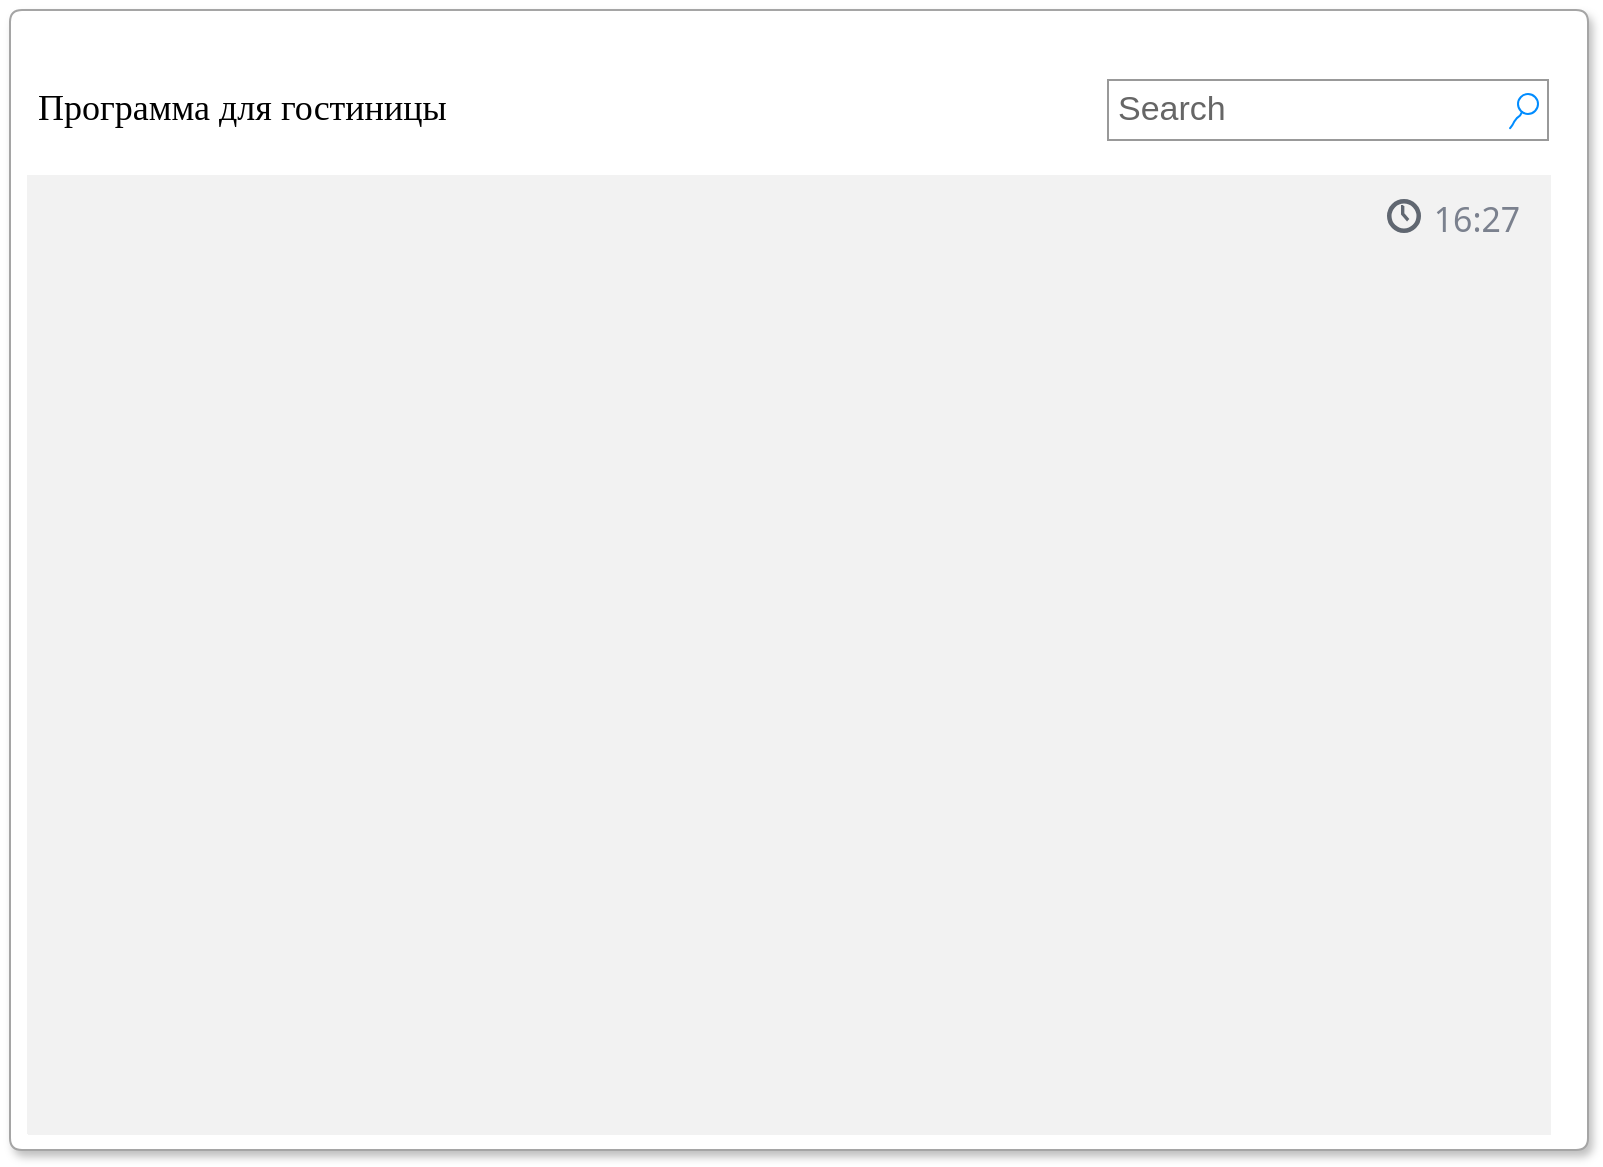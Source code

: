 <mxfile version="20.7.4" type="github">
  <diagram name="Page-1" id="03018318-947c-dd8e-b7a3-06fadd420f32">
    <mxGraphModel dx="1600" dy="691" grid="1" gridSize="10" guides="1" tooltips="1" connect="1" arrows="1" fold="1" page="1" pageScale="1" pageWidth="1100" pageHeight="850" background="none" math="0" shadow="0">
      <root>
        <mxCell id="0" />
        <mxCell id="1" parent="0" />
        <UserObject label="" tags="Background" id="1vmF5FxM2HMWmrMtrK7E-1">
          <mxCell style="vsdxID=757;fillColor=#ffffff;gradientColor=none;shape=stencil(nZBLDsIwEENPM/uQSFyglAtwgogMzYiQVGn4nr5pDVLVBYvuxvazRjKZZvC2Z9JqKDld+SmueDIH0lqi5yylXmRaMs0lZe5yukcH3dtKajU77NDZTbRWNp9P8mF4e3go3dJjevZCpBC9v2UFfQQaJC7QX7gJ/oNuBFfv6zHPgaEkBKy5zNfzVQvTm3YE);strokeColor=#a5a5a5;shadow=1;points=[[0.99,0,0],[0.01,0,0]];labelBackgroundColor=none;rounded=1;html=1;whiteSpace=wrap;" vertex="1" parent="1">
            <mxGeometry x="161" y="75" width="789" height="570" as="geometry" />
          </mxCell>
        </UserObject>
        <mxCell id="1vmF5FxM2HMWmrMtrK7E-2" value="&lt;div style=&quot;&quot;&gt;&lt;font style=&quot;font-family: Calibri; color: rgb(0, 0, 0); direction: ltr; letter-spacing: 0px; line-height: 120%; opacity: 1;&quot;&gt;&lt;font style=&quot;font-size: 18px;&quot;&gt;Программа для гостиницы&lt;/font&gt;&lt;br&gt;&lt;/font&gt;&lt;/div&gt;" style="verticalAlign=top;align=left;vsdxID=758;fillColor=none;gradientColor=none;shape=stencil(nZBLDsIwEENPM/uQSFyglAtwgogMzYiQVGn4nr5pDVLVBYvuxvazRjKZZvC2Z9JqKDld+SmueDIH0lqi5yylXmRaMs0lZe5yukcH3dtKajU77NDZTbRWNp9P8mF4e3go3dJjevZCpBC9v2UFfQQaJC7QX7gJ/oNuBFfv6zHPgaEkhGWyHq5aGN20Iw==);strokeColor=none;spacingTop=3;spacingBottom=3;spacingLeft=3;spacingRight=3;points=[[0.98,0,0],[0.02,0,0]];labelBackgroundColor=none;rounded=1;html=1;whiteSpace=wrap;" vertex="1" parent="1vmF5FxM2HMWmrMtrK7E-1">
          <mxGeometry x="9" y="31.5" width="778" height="37" as="geometry" />
        </mxCell>
        <mxCell id="677b7b8949515195-3" value="Search" style="strokeWidth=1;shadow=0;dashed=0;align=center;html=1;shape=mxgraph.mockup.forms.searchBox;strokeColor=#999999;mainText=;strokeColor2=#008cff;fontColor=#666666;fontSize=17;align=left;spacingLeft=3;rounded=0;labelBackgroundColor=none;comic=1;" parent="1vmF5FxM2HMWmrMtrK7E-1" vertex="1">
          <mxGeometry x="549" y="35" width="220" height="30" as="geometry" />
        </mxCell>
        <UserObject label="" tags="Мультимедиа" id="1vmF5FxM2HMWmrMtrK7E-3">
          <mxCell style="vsdxID=759;fillColor=none;gradientColor=none;strokeColor=none;spacingTop=-3;spacingBottom=-3;spacingLeft=-3;spacingRight=-3;points=[];labelBackgroundColor=none;rounded=0;html=1;whiteSpace=wrap;" vertex="1" parent="1vmF5FxM2HMWmrMtrK7E-1">
            <mxGeometry x="9" y="83" width="761" height="479" as="geometry" />
          </mxCell>
        </UserObject>
        <mxCell id="1vmF5FxM2HMWmrMtrK7E-4" style="vsdxID=760;fillColor=none;gradientColor=none;strokeColor=none;spacingTop=-3;spacingBottom=-3;spacingLeft=-3;spacingRight=-3;points=[];labelBackgroundColor=none;rounded=0;html=1;whiteSpace=wrap;" vertex="1" parent="1vmF5FxM2HMWmrMtrK7E-3">
          <mxGeometry width="761" height="479" as="geometry" />
        </mxCell>
        <mxCell id="1vmF5FxM2HMWmrMtrK7E-5" style="vsdxID=761;fillColor=#f2f2f2;gradientColor=none;shape=stencil(nZBLDoAgDERP0z3SIyjew0SURgSD+Lu9kMZoXLhwN9O+tukAlrNpJg1SzDH4QW/URgNYgZTkjA4UkwJUgGXng+6DX1zLfmoymdXo17xh5zmRJ6Q42BWCfc2oJfdAr+Yv+AP9Cb7OJ3H/2JG1HNGz/84klThPVCc=);strokeColor=#f2f2f2;spacingTop=-3;spacingBottom=-3;spacingLeft=-3;spacingRight=-3;points=[];labelBackgroundColor=none;rounded=0;html=1;whiteSpace=wrap;" vertex="1" parent="1vmF5FxM2HMWmrMtrK7E-4">
          <mxGeometry width="761" height="479" as="geometry" />
        </mxCell>
        <UserObject label="" tags="Обычные_значки" id="1vmF5FxM2HMWmrMtrK7E-6">
          <mxCell style="vsdxID=782;fillColor=none;gradientColor=none;strokeColor=none;spacingTop=-3;spacingBottom=-3;spacingLeft=-3;spacingRight=-3;points=[];labelBackgroundColor=none;rounded=0;html=1;whiteSpace=wrap;" vertex="1" parent="1vmF5FxM2HMWmrMtrK7E-4">
            <mxGeometry x="680" y="12" width="16" height="16" as="geometry" />
          </mxCell>
        </UserObject>
        <mxCell id="1vmF5FxM2HMWmrMtrK7E-7" style="vsdxID=783;fillColor=#606771;gradientColor=none;shape=stencil(lVTbcsIgEP0aXpmFbRN9tvofjsaGaZo4GCv8fZMSymWHjL7B5iznkp1luLu1x2vDJNxGPXw1D3UeW4YfTErVt41W43RiuGe4uwy6+dTDvT+7+/U4I+fT9/Azv2Bc3zvMLRKsu24lF+KvcnDo0107uHAAWfHN29Ii8h4w0pVqvtkuIF9BLqoFhASEiZgCdYSnYjxzrI+IMZiZzpWUmIN4S8R45igGS8V46hj1lOu4gcoxNF5L9ZR8k7/dqf6F2VidpFVTUnKsU1OQGoIsydDgzcArKUKWYM0rzAYnkrSUBMB6fh5QGpvA4onDkznH/7RG0jDHPOU1wGnahrLYNPGS14RydU4S5HQIq+eius5trvh7vqqmkltzuP8F);strokeColor=#606771;spacingTop=-3;spacingBottom=-3;spacingLeft=-3;spacingRight=-3;points=[];labelBackgroundColor=none;rounded=0;html=1;whiteSpace=wrap;" vertex="1" parent="1vmF5FxM2HMWmrMtrK7E-6">
          <mxGeometry width="16" height="16" as="geometry" />
        </mxCell>
        <mxCell id="1vmF5FxM2HMWmrMtrK7E-8" style="vsdxID=784;fillColor=#606771;gradientColor=none;shape=stencil(nZJRDoIwDEBPs99maweBb8R7GAFZRCADFW4v2BFBA0b/2tfXpdsqKGryQ50KlE1rq3N6N0mbC9oJRFPmqTXtEAmKBUVZZdOTra5lwnl9GM0xulS38YSO+xAh8MculD0T+cz2LBemnMnyP9HzgfRcPl4tz6CWuku9ACQx6pCRAqWd5IgXgnaoI0YE2rX1jvgSMFgfM9CLOZXcuNJUnOQQQal1/fNdPQ1yY5afPuKLPASv/85MUfC6zOvv+zEg3i2KHw==);strokeColor=#606771;spacingTop=-3;spacingBottom=-3;spacingLeft=-3;spacingRight=-3;points=[];labelBackgroundColor=none;rounded=0;html=1;whiteSpace=wrap;" vertex="1" parent="1vmF5FxM2HMWmrMtrK7E-6">
          <mxGeometry x="7" y="3" width="3" height="7" as="geometry" />
        </mxCell>
        <mxCell id="1vmF5FxM2HMWmrMtrK7E-9" style="vsdxID=785;fillColor=#606771;gradientColor=none;shape=stencil(vVHLDsIgEPwajiQI6RfU+h8bu22JCGRB2/69kG1iazx58DazM/vIjjBtmiCi0CplCjecbZ8nYc5Ca+snJJsLEqYTph0C4Ujh4XvmEaqzont41gkL96naodXKrGF6YSfQtUi0OXXDVlqPfJNP6usotUhYbJIUMmQb/GGrAxpRljVycDBuc1hKM2LclX8/7H9nFfB+82Cd45T2+mcspcSRmu4F);strokeColor=#606771;spacingTop=-3;spacingBottom=-3;spacingLeft=-3;spacingRight=-3;points=[];labelBackgroundColor=none;rounded=0;html=1;whiteSpace=wrap;" vertex="1" parent="1vmF5FxM2HMWmrMtrK7E-6">
          <mxGeometry x="7" y="2" as="geometry" />
        </mxCell>
        <mxCell id="1vmF5FxM2HMWmrMtrK7E-10" style="vsdxID=786;fillColor=#606771;gradientColor=none;shape=stencil(vVHLDsIgEPwajiQI6RfU+h8bu22JCGRB2/69kG1iazx58DazM/vIjjBtmiCi0CplCjecbZ8nYc5Ca+snJJsLEqYTph0C4Ujh4XvmEaqzont41gkL96naodXKrGF6YSfQtUi0OXXDVlqPfJNP6usotUhYbJIUMmQb/GGrAxpRljVycDBuc1hKM2LclX8/7H9nFfB+82Cd45T2+mcspcSRmu4F);strokeColor=#606771;spacingTop=-3;spacingBottom=-3;spacingLeft=-3;spacingRight=-3;points=[];labelBackgroundColor=none;rounded=0;html=1;whiteSpace=wrap;" vertex="1" parent="1vmF5FxM2HMWmrMtrK7E-6">
          <mxGeometry x="7" y="13" as="geometry" />
        </mxCell>
        <mxCell id="1vmF5FxM2HMWmrMtrK7E-11" style="vsdxID=787;fillColor=#606771;gradientColor=none;shape=stencil(vVHLDsIgEPwajiQI6RfU+h8bu22JCGRB2/69kG1iazx58DazM/vIjjBtmiCi0CplCjecbZ8nYc5Ca+snJJsLEqYTph0C4Ujh4XvmEaqzont41gkL96naodXKrGF6YSfQtUi0OXXDVlqPfJNP6usotUhYbJIUMmQb/GGrAxpRljVycDBuc1hKM2LclX8/7H9nFfB+82Cd45T2+mcspcSRmu4F);strokeColor=#606771;spacingTop=-3;spacingBottom=-3;spacingLeft=-3;spacingRight=-3;points=[];labelBackgroundColor=none;rounded=0;html=1;whiteSpace=wrap;" vertex="1" parent="1vmF5FxM2HMWmrMtrK7E-6">
          <mxGeometry x="2" y="7" as="geometry" />
        </mxCell>
        <mxCell id="1vmF5FxM2HMWmrMtrK7E-12" style="vsdxID=788;fillColor=#606771;gradientColor=none;shape=stencil(vVHLDsIgEPwajiQI6RfU+h8bu22JCGRB2/69kG1iazx58DazM/vIjjBtmiCi0CplCjecbZ8nYc5Ca+snJJsLEqYTph0C4Ujh4XvmEaqzont41gkL96naodXKrGF6YSfQtUi0OXXDVlqPfJNP6usotUhYbJIUMmQb/GGrAxpRljVycDBuc1hKM2LclX8/7H9nFfB+82Cd45T2+mcspcSRmu4F);strokeColor=#606771;spacingTop=-3;spacingBottom=-3;spacingLeft=-3;spacingRight=-3;points=[];labelBackgroundColor=none;rounded=0;html=1;whiteSpace=wrap;" vertex="1" parent="1vmF5FxM2HMWmrMtrK7E-6">
          <mxGeometry x="13" y="7" as="geometry" />
        </mxCell>
        <mxCell id="1vmF5FxM2HMWmrMtrK7E-13" value="&lt;div style=&quot;font-size: 1px&quot;&gt;&lt;font style=&quot;font-size:16.93px;font-family:Segoe UI;color:#7b818e;direction:ltr;letter-spacing:0px;line-height:120%;opacity:1&quot;&gt;16:27&lt;br/&gt;&lt;/font&gt;&lt;/div&gt;" style="text;vsdxID=782;fillColor=none;gradientColor=none;strokeColor=none;spacingTop=-3;spacingBottom=-3;spacingLeft=-3;spacingRight=-3;points=[];labelBackgroundColor=none;rounded=0;html=1;whiteSpace=wrap;verticalAlign=middle;align=center;;html=1;" vertex="1" parent="1vmF5FxM2HMWmrMtrK7E-6">
          <mxGeometry x="21.81" y="-0.28" width="44.83" height="20.33" as="geometry" />
        </mxCell>
      </root>
    </mxGraphModel>
  </diagram>
</mxfile>

